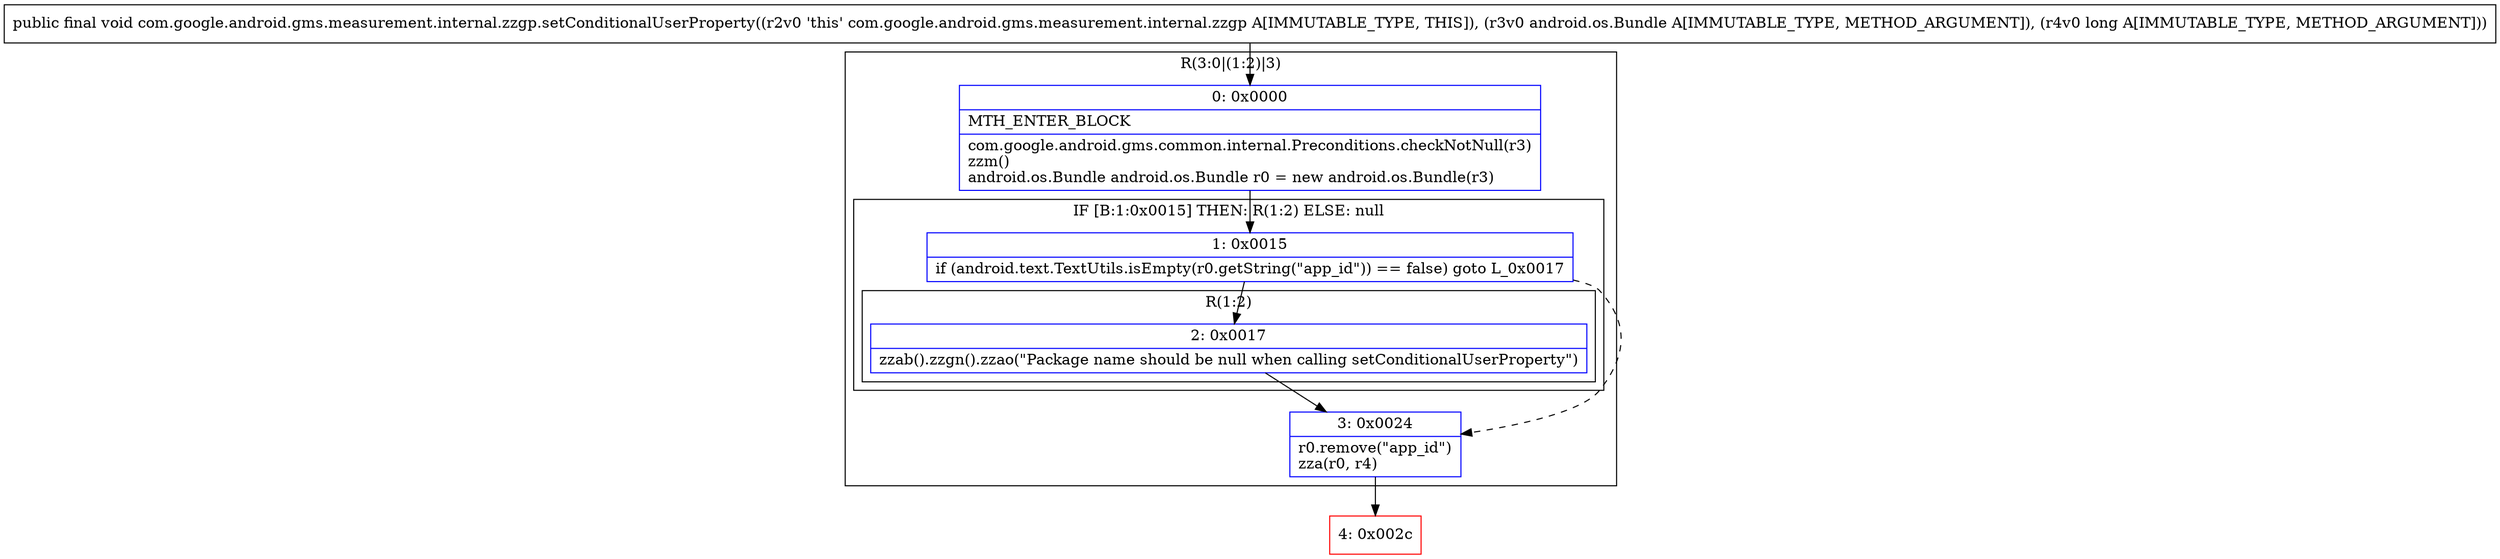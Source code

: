 digraph "CFG forcom.google.android.gms.measurement.internal.zzgp.setConditionalUserProperty(Landroid\/os\/Bundle;J)V" {
subgraph cluster_Region_647027581 {
label = "R(3:0|(1:2)|3)";
node [shape=record,color=blue];
Node_0 [shape=record,label="{0\:\ 0x0000|MTH_ENTER_BLOCK\l|com.google.android.gms.common.internal.Preconditions.checkNotNull(r3)\lzzm()\landroid.os.Bundle android.os.Bundle r0 = new android.os.Bundle(r3)\l}"];
subgraph cluster_IfRegion_1698160541 {
label = "IF [B:1:0x0015] THEN: R(1:2) ELSE: null";
node [shape=record,color=blue];
Node_1 [shape=record,label="{1\:\ 0x0015|if (android.text.TextUtils.isEmpty(r0.getString(\"app_id\")) == false) goto L_0x0017\l}"];
subgraph cluster_Region_632274544 {
label = "R(1:2)";
node [shape=record,color=blue];
Node_2 [shape=record,label="{2\:\ 0x0017|zzab().zzgn().zzao(\"Package name should be null when calling setConditionalUserProperty\")\l}"];
}
}
Node_3 [shape=record,label="{3\:\ 0x0024|r0.remove(\"app_id\")\lzza(r0, r4)\l}"];
}
Node_4 [shape=record,color=red,label="{4\:\ 0x002c}"];
MethodNode[shape=record,label="{public final void com.google.android.gms.measurement.internal.zzgp.setConditionalUserProperty((r2v0 'this' com.google.android.gms.measurement.internal.zzgp A[IMMUTABLE_TYPE, THIS]), (r3v0 android.os.Bundle A[IMMUTABLE_TYPE, METHOD_ARGUMENT]), (r4v0 long A[IMMUTABLE_TYPE, METHOD_ARGUMENT])) }"];
MethodNode -> Node_0;
Node_0 -> Node_1;
Node_1 -> Node_2;
Node_1 -> Node_3[style=dashed];
Node_2 -> Node_3;
Node_3 -> Node_4;
}

